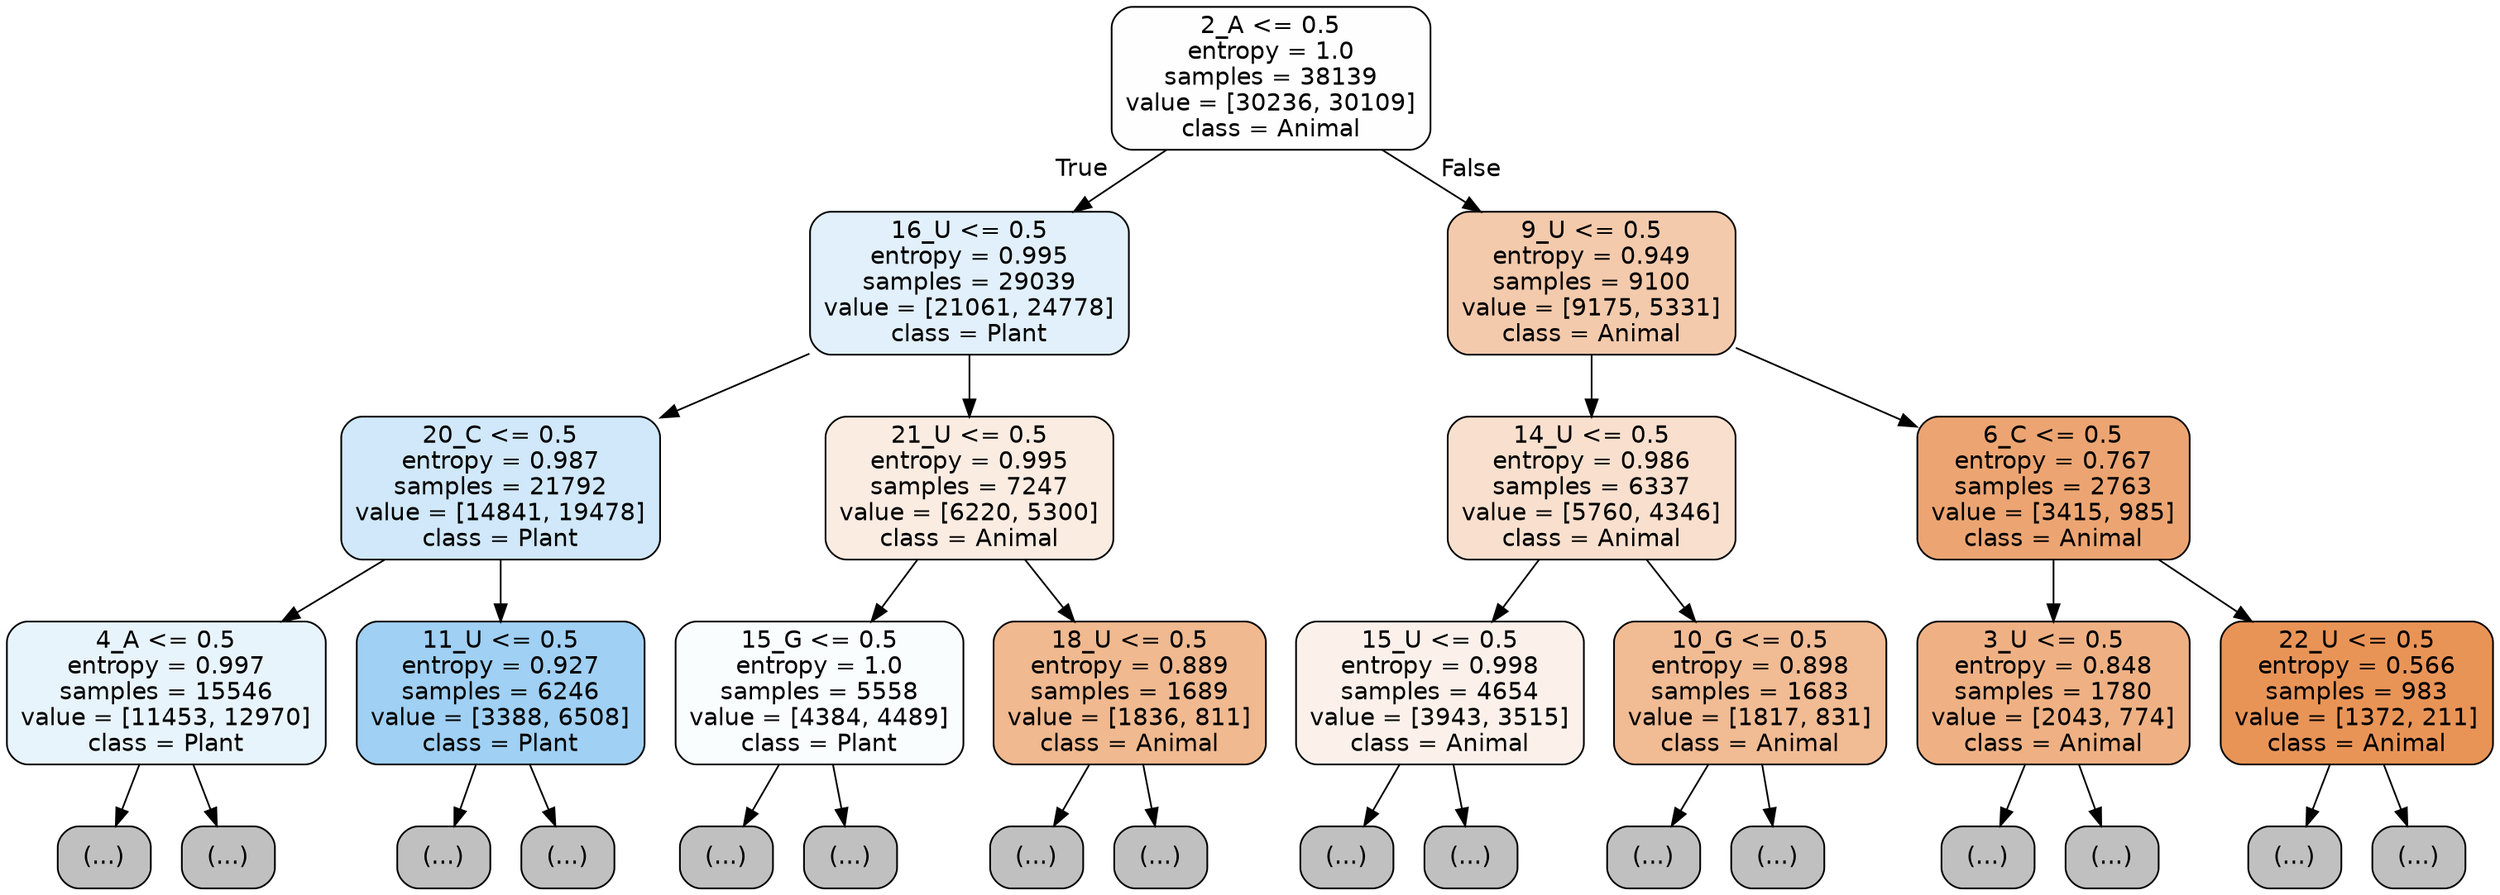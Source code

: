 digraph Tree {
node [shape=box, style="filled, rounded", color="black", fontname="helvetica"] ;
edge [fontname="helvetica"] ;
0 [label="2_A <= 0.5\nentropy = 1.0\nsamples = 38139\nvalue = [30236, 30109]\nclass = Animal", fillcolor="#fffefe"] ;
1 [label="16_U <= 0.5\nentropy = 0.995\nsamples = 29039\nvalue = [21061, 24778]\nclass = Plant", fillcolor="#e1f0fb"] ;
0 -> 1 [labeldistance=2.5, labelangle=45, headlabel="True"] ;
2 [label="20_C <= 0.5\nentropy = 0.987\nsamples = 21792\nvalue = [14841, 19478]\nclass = Plant", fillcolor="#d0e8f9"] ;
1 -> 2 ;
3 [label="4_A <= 0.5\nentropy = 0.997\nsamples = 15546\nvalue = [11453, 12970]\nclass = Plant", fillcolor="#e8f4fc"] ;
2 -> 3 ;
4 [label="(...)", fillcolor="#C0C0C0"] ;
3 -> 4 ;
5277 [label="(...)", fillcolor="#C0C0C0"] ;
3 -> 5277 ;
6926 [label="11_U <= 0.5\nentropy = 0.927\nsamples = 6246\nvalue = [3388, 6508]\nclass = Plant", fillcolor="#a0d0f3"] ;
2 -> 6926 ;
6927 [label="(...)", fillcolor="#C0C0C0"] ;
6926 -> 6927 ;
8598 [label="(...)", fillcolor="#C0C0C0"] ;
6926 -> 8598 ;
9189 [label="21_U <= 0.5\nentropy = 0.995\nsamples = 7247\nvalue = [6220, 5300]\nclass = Animal", fillcolor="#fbece2"] ;
1 -> 9189 ;
9190 [label="15_G <= 0.5\nentropy = 1.0\nsamples = 5558\nvalue = [4384, 4489]\nclass = Plant", fillcolor="#fafdfe"] ;
9189 -> 9190 ;
9191 [label="(...)", fillcolor="#C0C0C0"] ;
9190 -> 9191 ;
11274 [label="(...)", fillcolor="#C0C0C0"] ;
9190 -> 11274 ;
11941 [label="18_U <= 0.5\nentropy = 0.889\nsamples = 1689\nvalue = [1836, 811]\nclass = Animal", fillcolor="#f0b990"] ;
9189 -> 11941 ;
11942 [label="(...)", fillcolor="#C0C0C0"] ;
11941 -> 11942 ;
12531 [label="(...)", fillcolor="#C0C0C0"] ;
11941 -> 12531 ;
12756 [label="9_U <= 0.5\nentropy = 0.949\nsamples = 9100\nvalue = [9175, 5331]\nclass = Animal", fillcolor="#f4caac"] ;
0 -> 12756 [labeldistance=2.5, labelangle=-45, headlabel="False"] ;
12757 [label="14_U <= 0.5\nentropy = 0.986\nsamples = 6337\nvalue = [5760, 4346]\nclass = Animal", fillcolor="#f9e0ce"] ;
12756 -> 12757 ;
12758 [label="15_U <= 0.5\nentropy = 0.998\nsamples = 4654\nvalue = [3943, 3515]\nclass = Animal", fillcolor="#fcf1ea"] ;
12757 -> 12758 ;
12759 [label="(...)", fillcolor="#C0C0C0"] ;
12758 -> 12759 ;
14284 [label="(...)", fillcolor="#C0C0C0"] ;
12758 -> 14284 ;
14805 [label="10_G <= 0.5\nentropy = 0.898\nsamples = 1683\nvalue = [1817, 831]\nclass = Animal", fillcolor="#f1bb94"] ;
12757 -> 14805 ;
14806 [label="(...)", fillcolor="#C0C0C0"] ;
14805 -> 14806 ;
15455 [label="(...)", fillcolor="#C0C0C0"] ;
14805 -> 15455 ;
15674 [label="6_C <= 0.5\nentropy = 0.767\nsamples = 2763\nvalue = [3415, 985]\nclass = Animal", fillcolor="#eca572"] ;
12756 -> 15674 ;
15675 [label="3_U <= 0.5\nentropy = 0.848\nsamples = 1780\nvalue = [2043, 774]\nclass = Animal", fillcolor="#efb184"] ;
15674 -> 15675 ;
15676 [label="(...)", fillcolor="#C0C0C0"] ;
15675 -> 15676 ;
16309 [label="(...)", fillcolor="#C0C0C0"] ;
15675 -> 16309 ;
16520 [label="22_U <= 0.5\nentropy = 0.566\nsamples = 983\nvalue = [1372, 211]\nclass = Animal", fillcolor="#e99457"] ;
15674 -> 16520 ;
16521 [label="(...)", fillcolor="#C0C0C0"] ;
16520 -> 16521 ;
16778 [label="(...)", fillcolor="#C0C0C0"] ;
16520 -> 16778 ;
}